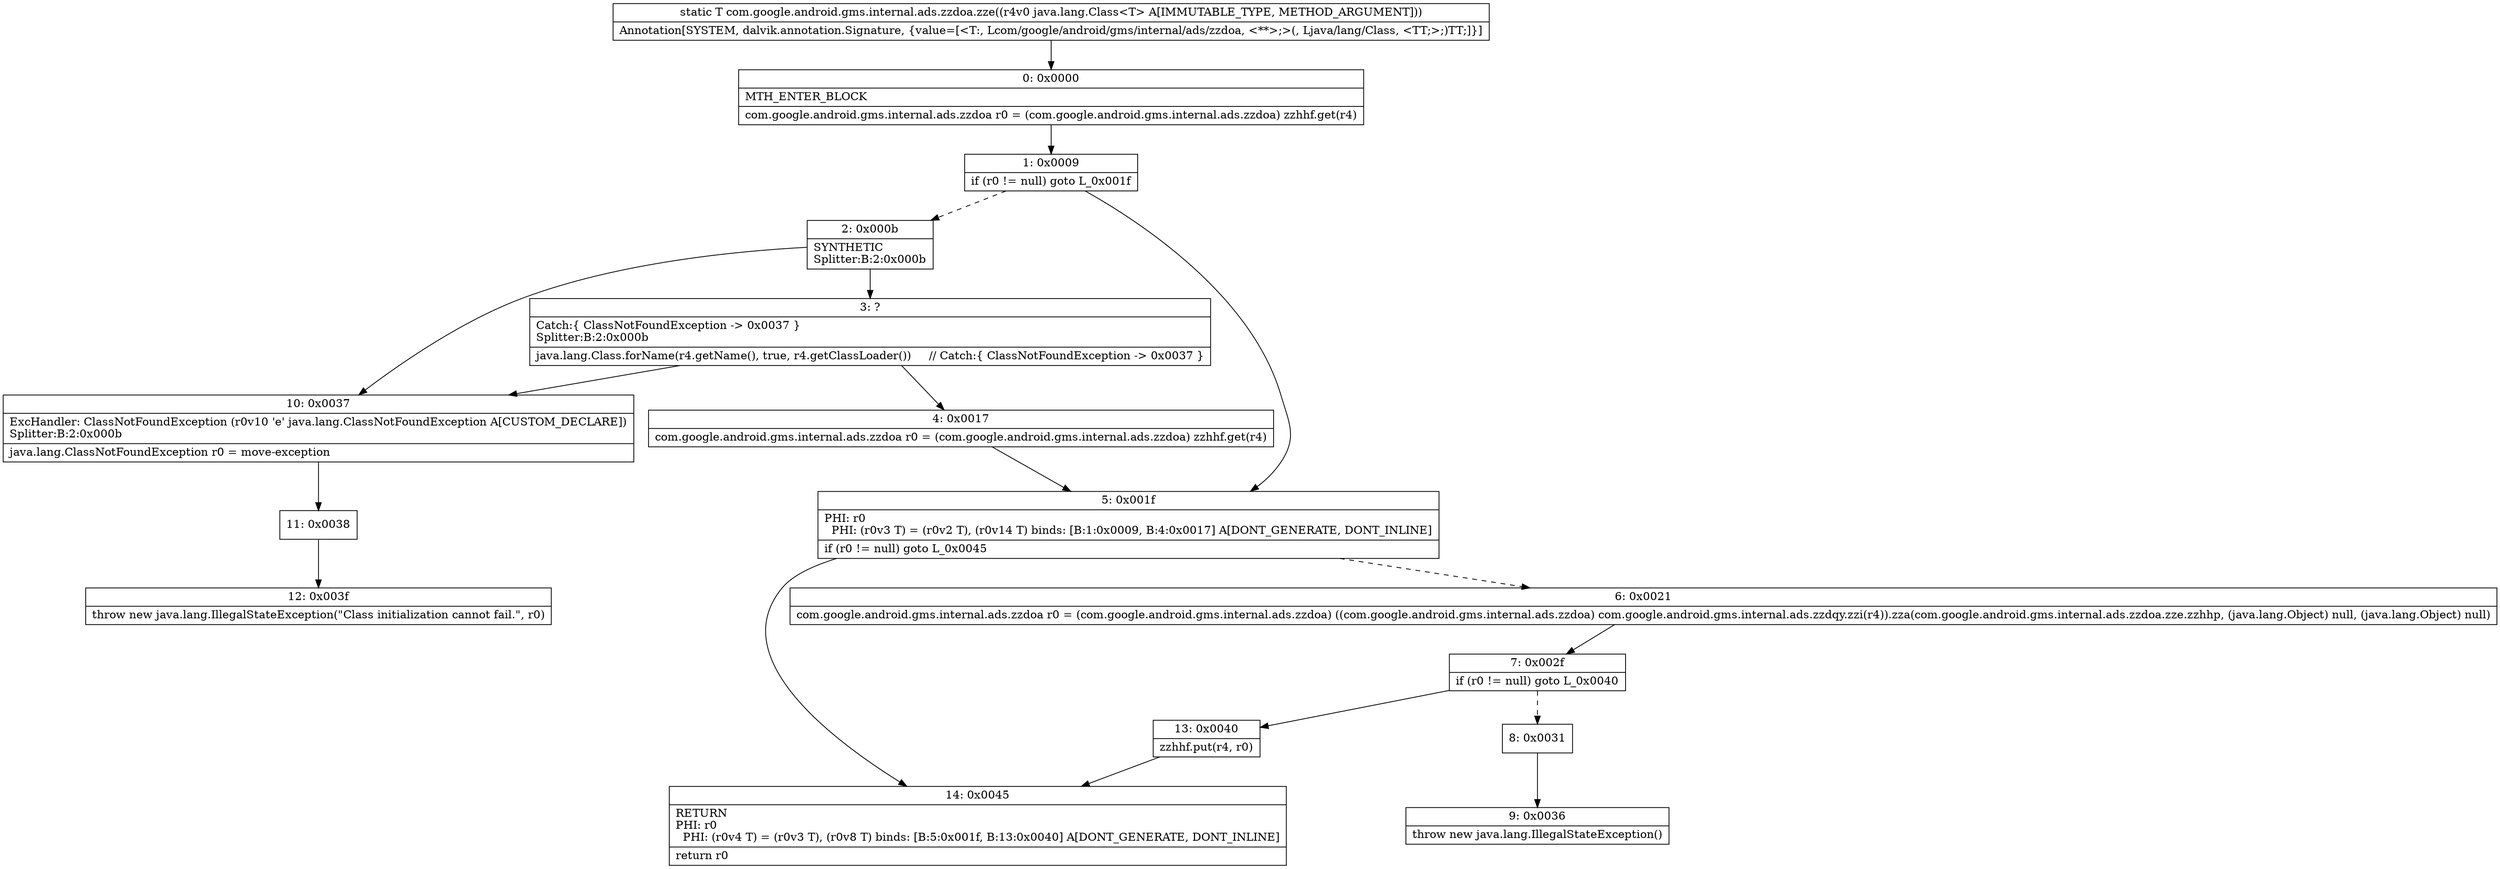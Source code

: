 digraph "CFG forcom.google.android.gms.internal.ads.zzdoa.zze(Ljava\/lang\/Class;)Lcom\/google\/android\/gms\/internal\/ads\/zzdoa;" {
Node_0 [shape=record,label="{0\:\ 0x0000|MTH_ENTER_BLOCK\l|com.google.android.gms.internal.ads.zzdoa r0 = (com.google.android.gms.internal.ads.zzdoa) zzhhf.get(r4)\l}"];
Node_1 [shape=record,label="{1\:\ 0x0009|if (r0 != null) goto L_0x001f\l}"];
Node_2 [shape=record,label="{2\:\ 0x000b|SYNTHETIC\lSplitter:B:2:0x000b\l}"];
Node_3 [shape=record,label="{3\:\ ?|Catch:\{ ClassNotFoundException \-\> 0x0037 \}\lSplitter:B:2:0x000b\l|java.lang.Class.forName(r4.getName(), true, r4.getClassLoader())     \/\/ Catch:\{ ClassNotFoundException \-\> 0x0037 \}\l}"];
Node_4 [shape=record,label="{4\:\ 0x0017|com.google.android.gms.internal.ads.zzdoa r0 = (com.google.android.gms.internal.ads.zzdoa) zzhhf.get(r4)\l}"];
Node_5 [shape=record,label="{5\:\ 0x001f|PHI: r0 \l  PHI: (r0v3 T) = (r0v2 T), (r0v14 T) binds: [B:1:0x0009, B:4:0x0017] A[DONT_GENERATE, DONT_INLINE]\l|if (r0 != null) goto L_0x0045\l}"];
Node_6 [shape=record,label="{6\:\ 0x0021|com.google.android.gms.internal.ads.zzdoa r0 = (com.google.android.gms.internal.ads.zzdoa) ((com.google.android.gms.internal.ads.zzdoa) com.google.android.gms.internal.ads.zzdqy.zzi(r4)).zza(com.google.android.gms.internal.ads.zzdoa.zze.zzhhp, (java.lang.Object) null, (java.lang.Object) null)\l}"];
Node_7 [shape=record,label="{7\:\ 0x002f|if (r0 != null) goto L_0x0040\l}"];
Node_8 [shape=record,label="{8\:\ 0x0031}"];
Node_9 [shape=record,label="{9\:\ 0x0036|throw new java.lang.IllegalStateException()\l}"];
Node_10 [shape=record,label="{10\:\ 0x0037|ExcHandler: ClassNotFoundException (r0v10 'e' java.lang.ClassNotFoundException A[CUSTOM_DECLARE])\lSplitter:B:2:0x000b\l|java.lang.ClassNotFoundException r0 = move\-exception\l}"];
Node_11 [shape=record,label="{11\:\ 0x0038}"];
Node_12 [shape=record,label="{12\:\ 0x003f|throw new java.lang.IllegalStateException(\"Class initialization cannot fail.\", r0)\l}"];
Node_13 [shape=record,label="{13\:\ 0x0040|zzhhf.put(r4, r0)\l}"];
Node_14 [shape=record,label="{14\:\ 0x0045|RETURN\lPHI: r0 \l  PHI: (r0v4 T) = (r0v3 T), (r0v8 T) binds: [B:5:0x001f, B:13:0x0040] A[DONT_GENERATE, DONT_INLINE]\l|return r0\l}"];
MethodNode[shape=record,label="{static T com.google.android.gms.internal.ads.zzdoa.zze((r4v0 java.lang.Class\<T\> A[IMMUTABLE_TYPE, METHOD_ARGUMENT]))  | Annotation[SYSTEM, dalvik.annotation.Signature, \{value=[\<T:, Lcom\/google\/android\/gms\/internal\/ads\/zzdoa, \<**\>;\>(, Ljava\/lang\/Class, \<TT;\>;)TT;]\}]\l}"];
MethodNode -> Node_0;
Node_0 -> Node_1;
Node_1 -> Node_2[style=dashed];
Node_1 -> Node_5;
Node_2 -> Node_3;
Node_2 -> Node_10;
Node_3 -> Node_4;
Node_3 -> Node_10;
Node_4 -> Node_5;
Node_5 -> Node_6[style=dashed];
Node_5 -> Node_14;
Node_6 -> Node_7;
Node_7 -> Node_8[style=dashed];
Node_7 -> Node_13;
Node_8 -> Node_9;
Node_10 -> Node_11;
Node_11 -> Node_12;
Node_13 -> Node_14;
}


